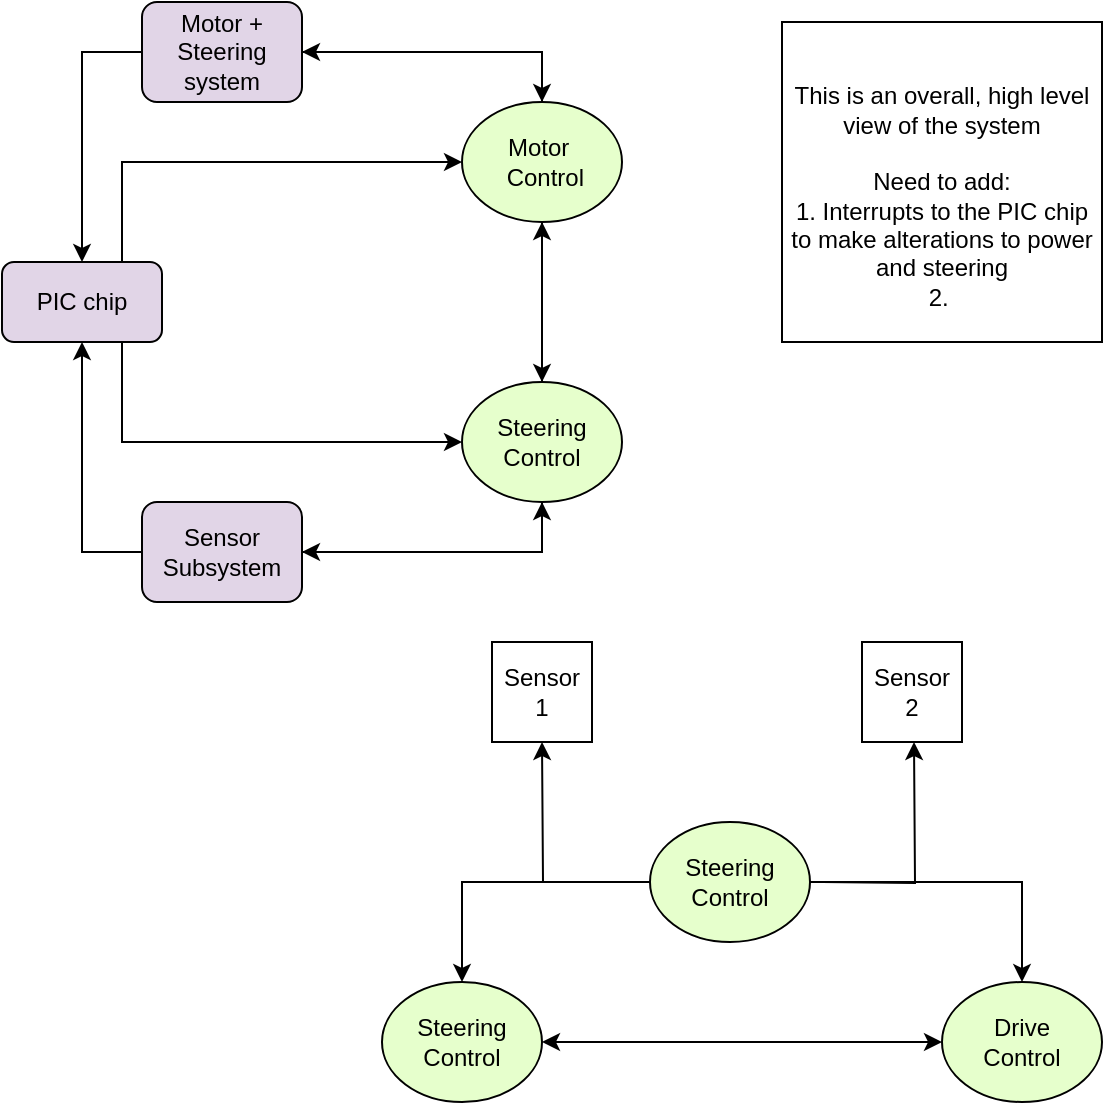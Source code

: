 <mxfile version="26.0.13">
  <diagram name="Page-1" id="axYgsjCO0ybdbPVIef5I">
    <mxGraphModel dx="1633" dy="744" grid="1" gridSize="10" guides="1" tooltips="1" connect="1" arrows="1" fold="1" page="1" pageScale="1" pageWidth="827" pageHeight="1169" math="0" shadow="0">
      <root>
        <mxCell id="0" />
        <mxCell id="1" parent="0" />
        <mxCell id="vKooB6wtq8IJvU8bctCZ-6" style="edgeStyle=orthogonalEdgeStyle;rounded=0;orthogonalLoop=1;jettySize=auto;html=1;exitX=0.75;exitY=0;exitDx=0;exitDy=0;entryX=0;entryY=0.5;entryDx=0;entryDy=0;" edge="1" parent="1" source="vKooB6wtq8IJvU8bctCZ-1" target="vKooB6wtq8IJvU8bctCZ-4">
          <mxGeometry relative="1" as="geometry" />
        </mxCell>
        <mxCell id="vKooB6wtq8IJvU8bctCZ-7" style="edgeStyle=orthogonalEdgeStyle;rounded=0;orthogonalLoop=1;jettySize=auto;html=1;exitX=0.75;exitY=1;exitDx=0;exitDy=0;entryX=0;entryY=0.5;entryDx=0;entryDy=0;" edge="1" parent="1" source="vKooB6wtq8IJvU8bctCZ-1" target="vKooB6wtq8IJvU8bctCZ-5">
          <mxGeometry relative="1" as="geometry" />
        </mxCell>
        <mxCell id="vKooB6wtq8IJvU8bctCZ-1" value="PIC chip" style="rounded=1;whiteSpace=wrap;html=1;fillColor=light-dark(#E1D5E7,var(--ge-dark-color, #121212));" vertex="1" parent="1">
          <mxGeometry x="50" y="160" width="80" height="40" as="geometry" />
        </mxCell>
        <mxCell id="vKooB6wtq8IJvU8bctCZ-9" style="edgeStyle=orthogonalEdgeStyle;rounded=0;orthogonalLoop=1;jettySize=auto;html=1;exitX=1;exitY=0.5;exitDx=0;exitDy=0;entryX=0.5;entryY=1;entryDx=0;entryDy=0;" edge="1" parent="1" source="vKooB6wtq8IJvU8bctCZ-2" target="vKooB6wtq8IJvU8bctCZ-5">
          <mxGeometry relative="1" as="geometry" />
        </mxCell>
        <mxCell id="vKooB6wtq8IJvU8bctCZ-15" style="edgeStyle=orthogonalEdgeStyle;rounded=0;orthogonalLoop=1;jettySize=auto;html=1;exitX=0;exitY=0.5;exitDx=0;exitDy=0;entryX=0.5;entryY=1;entryDx=0;entryDy=0;" edge="1" parent="1" source="vKooB6wtq8IJvU8bctCZ-2" target="vKooB6wtq8IJvU8bctCZ-1">
          <mxGeometry relative="1" as="geometry" />
        </mxCell>
        <mxCell id="vKooB6wtq8IJvU8bctCZ-2" value="Sensor Subsystem" style="rounded=1;whiteSpace=wrap;html=1;fillColor=light-dark(#E1D5E7,var(--ge-dark-color, #121212));" vertex="1" parent="1">
          <mxGeometry x="120" y="280" width="80" height="50" as="geometry" />
        </mxCell>
        <mxCell id="vKooB6wtq8IJvU8bctCZ-11" style="edgeStyle=orthogonalEdgeStyle;rounded=0;orthogonalLoop=1;jettySize=auto;html=1;exitX=1;exitY=0.5;exitDx=0;exitDy=0;entryX=0.5;entryY=0;entryDx=0;entryDy=0;" edge="1" parent="1" source="vKooB6wtq8IJvU8bctCZ-3" target="vKooB6wtq8IJvU8bctCZ-4">
          <mxGeometry relative="1" as="geometry" />
        </mxCell>
        <mxCell id="vKooB6wtq8IJvU8bctCZ-16" style="edgeStyle=orthogonalEdgeStyle;rounded=0;orthogonalLoop=1;jettySize=auto;html=1;exitX=0;exitY=0.5;exitDx=0;exitDy=0;entryX=0.5;entryY=0;entryDx=0;entryDy=0;" edge="1" parent="1" source="vKooB6wtq8IJvU8bctCZ-3" target="vKooB6wtq8IJvU8bctCZ-1">
          <mxGeometry relative="1" as="geometry" />
        </mxCell>
        <mxCell id="vKooB6wtq8IJvU8bctCZ-3" value="Motor + Steering system" style="rounded=1;whiteSpace=wrap;html=1;fillColor=light-dark(#E1D5E7,var(--ge-dark-color, #121212));" vertex="1" parent="1">
          <mxGeometry x="120" y="30" width="80" height="50" as="geometry" />
        </mxCell>
        <mxCell id="vKooB6wtq8IJvU8bctCZ-12" style="edgeStyle=orthogonalEdgeStyle;rounded=0;orthogonalLoop=1;jettySize=auto;html=1;exitX=0.5;exitY=0;exitDx=0;exitDy=0;entryX=1;entryY=0.5;entryDx=0;entryDy=0;" edge="1" parent="1" source="vKooB6wtq8IJvU8bctCZ-4" target="vKooB6wtq8IJvU8bctCZ-3">
          <mxGeometry relative="1" as="geometry" />
        </mxCell>
        <mxCell id="vKooB6wtq8IJvU8bctCZ-14" style="edgeStyle=orthogonalEdgeStyle;rounded=0;orthogonalLoop=1;jettySize=auto;html=1;exitX=0.5;exitY=1;exitDx=0;exitDy=0;entryX=0.5;entryY=0;entryDx=0;entryDy=0;" edge="1" parent="1" source="vKooB6wtq8IJvU8bctCZ-4" target="vKooB6wtq8IJvU8bctCZ-5">
          <mxGeometry relative="1" as="geometry" />
        </mxCell>
        <mxCell id="vKooB6wtq8IJvU8bctCZ-4" value="Motor&amp;nbsp; &amp;nbsp;Control" style="ellipse;whiteSpace=wrap;html=1;fillColor=light-dark(#E6FFCC,var(--ge-dark-color, #121212));" vertex="1" parent="1">
          <mxGeometry x="280" y="80" width="80" height="60" as="geometry" />
        </mxCell>
        <mxCell id="vKooB6wtq8IJvU8bctCZ-8" style="edgeStyle=orthogonalEdgeStyle;rounded=0;orthogonalLoop=1;jettySize=auto;html=1;exitX=0.5;exitY=1;exitDx=0;exitDy=0;entryX=1;entryY=0.5;entryDx=0;entryDy=0;" edge="1" parent="1" source="vKooB6wtq8IJvU8bctCZ-5" target="vKooB6wtq8IJvU8bctCZ-2">
          <mxGeometry relative="1" as="geometry" />
        </mxCell>
        <mxCell id="vKooB6wtq8IJvU8bctCZ-13" style="edgeStyle=orthogonalEdgeStyle;rounded=0;orthogonalLoop=1;jettySize=auto;html=1;exitX=0.5;exitY=0;exitDx=0;exitDy=0;entryX=0.5;entryY=1;entryDx=0;entryDy=0;" edge="1" parent="1" source="vKooB6wtq8IJvU8bctCZ-5" target="vKooB6wtq8IJvU8bctCZ-4">
          <mxGeometry relative="1" as="geometry" />
        </mxCell>
        <mxCell id="vKooB6wtq8IJvU8bctCZ-5" value="Steering Control" style="ellipse;whiteSpace=wrap;html=1;fillColor=light-dark(#E6FFCC,var(--ge-dark-color, #121212));" vertex="1" parent="1">
          <mxGeometry x="280" y="220" width="80" height="60" as="geometry" />
        </mxCell>
        <mxCell id="vKooB6wtq8IJvU8bctCZ-17" value="&lt;div&gt;&lt;br&gt;&lt;/div&gt;&lt;div&gt;This is an overall, high level view of the system&lt;/div&gt;&lt;div&gt;&lt;br&gt;&lt;/div&gt;Need to add:&lt;div&gt;1. Interrupts to the PIC chip to make alterations to power and steering&lt;/div&gt;&lt;div&gt;2.&amp;nbsp;&lt;/div&gt;" style="whiteSpace=wrap;html=1;aspect=fixed;" vertex="1" parent="1">
          <mxGeometry x="440" y="40" width="160" height="160" as="geometry" />
        </mxCell>
        <mxCell id="vKooB6wtq8IJvU8bctCZ-20" value="Steering Control" style="ellipse;whiteSpace=wrap;html=1;fillColor=light-dark(#E6FFCC,var(--ge-dark-color, #121212));" vertex="1" parent="1">
          <mxGeometry x="240" y="520" width="80" height="60" as="geometry" />
        </mxCell>
        <mxCell id="vKooB6wtq8IJvU8bctCZ-21" value="&amp;nbsp; &amp;nbsp;Drive&amp;nbsp; &amp;nbsp; Control" style="ellipse;whiteSpace=wrap;html=1;fillColor=light-dark(#E6FFCC,var(--ge-dark-color, #121212));" vertex="1" parent="1">
          <mxGeometry x="520" y="520" width="80" height="60" as="geometry" />
        </mxCell>
        <mxCell id="vKooB6wtq8IJvU8bctCZ-23" style="edgeStyle=orthogonalEdgeStyle;rounded=0;orthogonalLoop=1;jettySize=auto;html=1;exitX=0;exitY=0.5;exitDx=0;exitDy=0;entryX=0.5;entryY=0;entryDx=0;entryDy=0;" edge="1" parent="1" source="vKooB6wtq8IJvU8bctCZ-22" target="vKooB6wtq8IJvU8bctCZ-20">
          <mxGeometry relative="1" as="geometry" />
        </mxCell>
        <mxCell id="vKooB6wtq8IJvU8bctCZ-24" style="edgeStyle=orthogonalEdgeStyle;rounded=0;orthogonalLoop=1;jettySize=auto;html=1;exitX=1;exitY=0.5;exitDx=0;exitDy=0;entryX=0.5;entryY=0;entryDx=0;entryDy=0;" edge="1" parent="1" source="vKooB6wtq8IJvU8bctCZ-22" target="vKooB6wtq8IJvU8bctCZ-21">
          <mxGeometry relative="1" as="geometry" />
        </mxCell>
        <mxCell id="vKooB6wtq8IJvU8bctCZ-26" style="edgeStyle=orthogonalEdgeStyle;rounded=0;orthogonalLoop=1;jettySize=auto;html=1;exitX=0;exitY=0.5;exitDx=0;exitDy=0;" edge="1" parent="1" source="vKooB6wtq8IJvU8bctCZ-22">
          <mxGeometry relative="1" as="geometry">
            <mxPoint x="320" y="400" as="targetPoint" />
          </mxGeometry>
        </mxCell>
        <mxCell id="vKooB6wtq8IJvU8bctCZ-27" style="edgeStyle=orthogonalEdgeStyle;rounded=0;orthogonalLoop=1;jettySize=auto;html=1;exitX=1;exitY=0.5;exitDx=0;exitDy=0;" edge="1" parent="1">
          <mxGeometry relative="1" as="geometry">
            <mxPoint x="506" y="400" as="targetPoint" />
            <mxPoint x="460" y="470" as="sourcePoint" />
          </mxGeometry>
        </mxCell>
        <mxCell id="vKooB6wtq8IJvU8bctCZ-22" value="Steering Control" style="ellipse;whiteSpace=wrap;html=1;fillColor=light-dark(#E6FFCC,var(--ge-dark-color, #121212));" vertex="1" parent="1">
          <mxGeometry x="374" y="440" width="80" height="60" as="geometry" />
        </mxCell>
        <mxCell id="vKooB6wtq8IJvU8bctCZ-25" value="" style="endArrow=classic;startArrow=classic;html=1;rounded=0;entryX=0;entryY=0.5;entryDx=0;entryDy=0;" edge="1" parent="1" target="vKooB6wtq8IJvU8bctCZ-21">
          <mxGeometry width="50" height="50" relative="1" as="geometry">
            <mxPoint x="320" y="550" as="sourcePoint" />
            <mxPoint x="370" y="500" as="targetPoint" />
          </mxGeometry>
        </mxCell>
        <mxCell id="vKooB6wtq8IJvU8bctCZ-28" value="Sensor 1" style="whiteSpace=wrap;html=1;aspect=fixed;" vertex="1" parent="1">
          <mxGeometry x="295" y="350" width="50" height="50" as="geometry" />
        </mxCell>
        <mxCell id="vKooB6wtq8IJvU8bctCZ-31" value="Sensor 2" style="whiteSpace=wrap;html=1;aspect=fixed;" vertex="1" parent="1">
          <mxGeometry x="480" y="350" width="50" height="50" as="geometry" />
        </mxCell>
      </root>
    </mxGraphModel>
  </diagram>
</mxfile>
